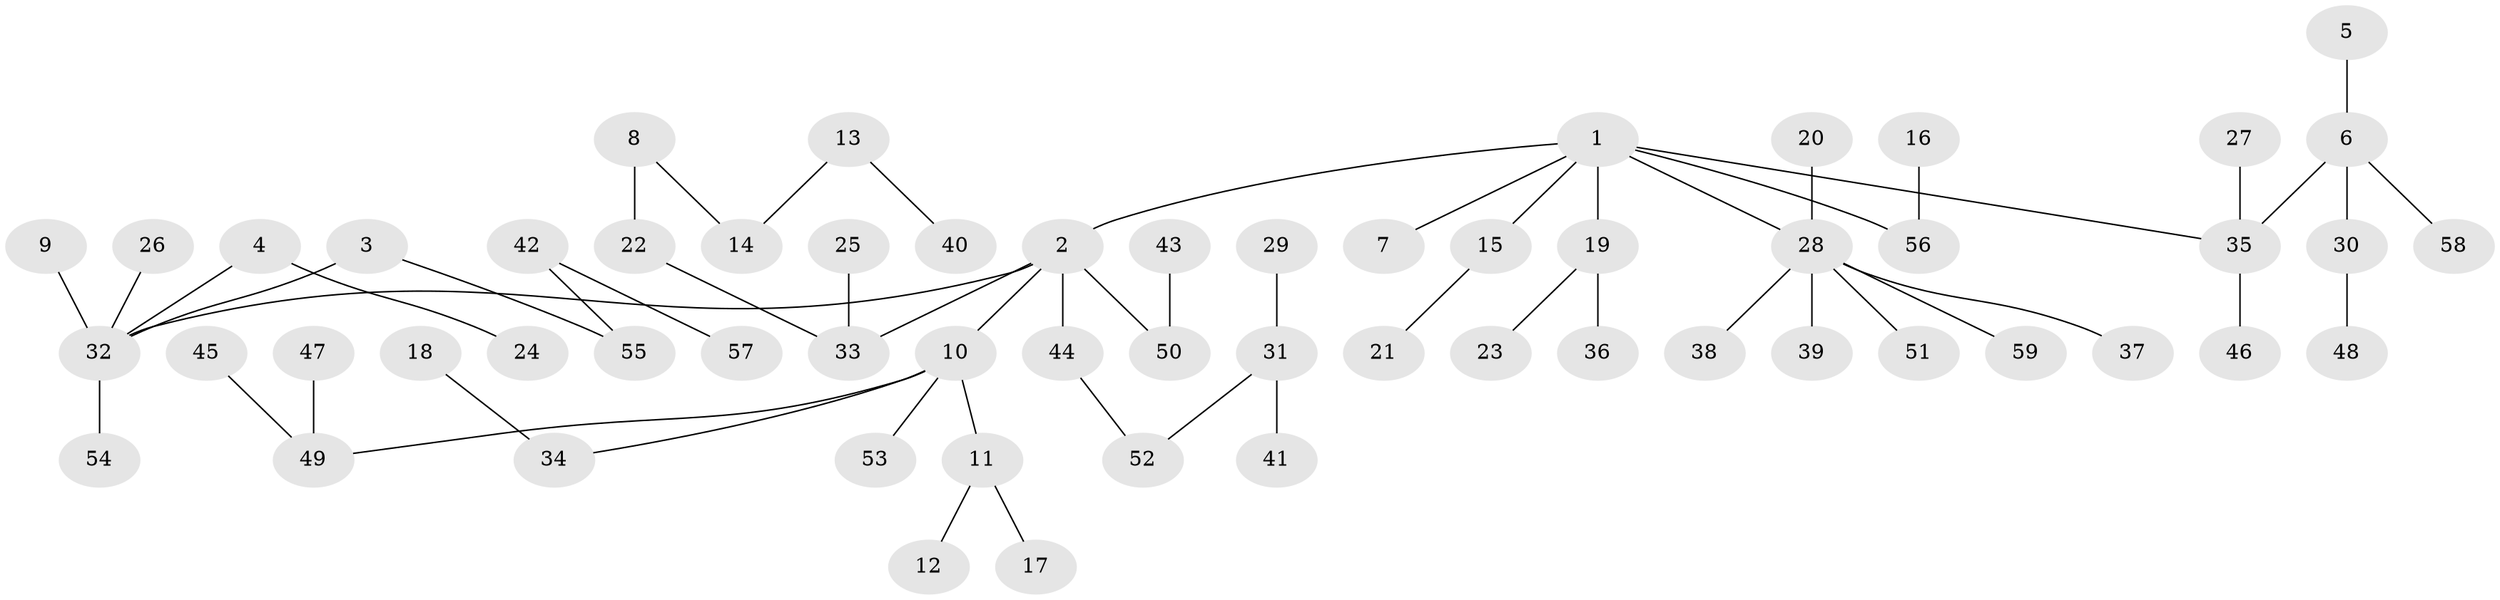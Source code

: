 // original degree distribution, {4: 0.07692307692307693, 7: 0.017094017094017096, 5: 0.017094017094017096, 2: 0.2564102564102564, 3: 0.1623931623931624, 1: 0.4700854700854701}
// Generated by graph-tools (version 1.1) at 2025/50/03/09/25 03:50:19]
// undirected, 59 vertices, 58 edges
graph export_dot {
graph [start="1"]
  node [color=gray90,style=filled];
  1;
  2;
  3;
  4;
  5;
  6;
  7;
  8;
  9;
  10;
  11;
  12;
  13;
  14;
  15;
  16;
  17;
  18;
  19;
  20;
  21;
  22;
  23;
  24;
  25;
  26;
  27;
  28;
  29;
  30;
  31;
  32;
  33;
  34;
  35;
  36;
  37;
  38;
  39;
  40;
  41;
  42;
  43;
  44;
  45;
  46;
  47;
  48;
  49;
  50;
  51;
  52;
  53;
  54;
  55;
  56;
  57;
  58;
  59;
  1 -- 2 [weight=1.0];
  1 -- 7 [weight=1.0];
  1 -- 15 [weight=1.0];
  1 -- 19 [weight=1.0];
  1 -- 28 [weight=1.0];
  1 -- 35 [weight=1.0];
  1 -- 56 [weight=1.0];
  2 -- 10 [weight=1.0];
  2 -- 32 [weight=1.0];
  2 -- 33 [weight=1.0];
  2 -- 44 [weight=1.0];
  2 -- 50 [weight=1.0];
  3 -- 32 [weight=1.0];
  3 -- 55 [weight=1.0];
  4 -- 24 [weight=1.0];
  4 -- 32 [weight=1.0];
  5 -- 6 [weight=1.0];
  6 -- 30 [weight=1.0];
  6 -- 35 [weight=1.0];
  6 -- 58 [weight=1.0];
  8 -- 14 [weight=1.0];
  8 -- 22 [weight=1.0];
  9 -- 32 [weight=1.0];
  10 -- 11 [weight=1.0];
  10 -- 34 [weight=1.0];
  10 -- 49 [weight=1.0];
  10 -- 53 [weight=1.0];
  11 -- 12 [weight=1.0];
  11 -- 17 [weight=1.0];
  13 -- 14 [weight=1.0];
  13 -- 40 [weight=1.0];
  15 -- 21 [weight=1.0];
  16 -- 56 [weight=1.0];
  18 -- 34 [weight=1.0];
  19 -- 23 [weight=1.0];
  19 -- 36 [weight=1.0];
  20 -- 28 [weight=1.0];
  22 -- 33 [weight=1.0];
  25 -- 33 [weight=1.0];
  26 -- 32 [weight=1.0];
  27 -- 35 [weight=1.0];
  28 -- 37 [weight=1.0];
  28 -- 38 [weight=1.0];
  28 -- 39 [weight=1.0];
  28 -- 51 [weight=1.0];
  28 -- 59 [weight=1.0];
  29 -- 31 [weight=1.0];
  30 -- 48 [weight=1.0];
  31 -- 41 [weight=1.0];
  31 -- 52 [weight=1.0];
  32 -- 54 [weight=1.0];
  35 -- 46 [weight=1.0];
  42 -- 55 [weight=1.0];
  42 -- 57 [weight=1.0];
  43 -- 50 [weight=1.0];
  44 -- 52 [weight=1.0];
  45 -- 49 [weight=1.0];
  47 -- 49 [weight=1.0];
}
